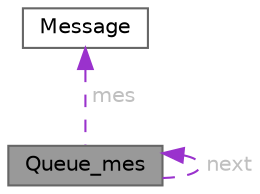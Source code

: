 digraph "Queue_mes"
{
 // LATEX_PDF_SIZE
  bgcolor="transparent";
  edge [fontname=Helvetica,fontsize=10,labelfontname=Helvetica,labelfontsize=10];
  node [fontname=Helvetica,fontsize=10,shape=box,height=0.2,width=0.4];
  Node1 [id="Node000001",label="Queue_mes",height=0.2,width=0.4,color="gray40", fillcolor="grey60", style="filled", fontcolor="black",tooltip="This is the declaration of the type Queue_mes."];
  Node2 -> Node1 [id="edge1_Node000001_Node000002",dir="back",color="darkorchid3",style="dashed",tooltip=" ",label=" mes",fontcolor="grey" ];
  Node2 [id="Node000002",label="Message",height=0.2,width=0.4,color="gray40", fillcolor="white", style="filled",URL="$struct_message.html",tooltip="This is the declaration of the type Message."];
  Node1 -> Node1 [id="edge2_Node000001_Node000001",dir="back",color="darkorchid3",style="dashed",tooltip=" ",label=" next",fontcolor="grey" ];
}
